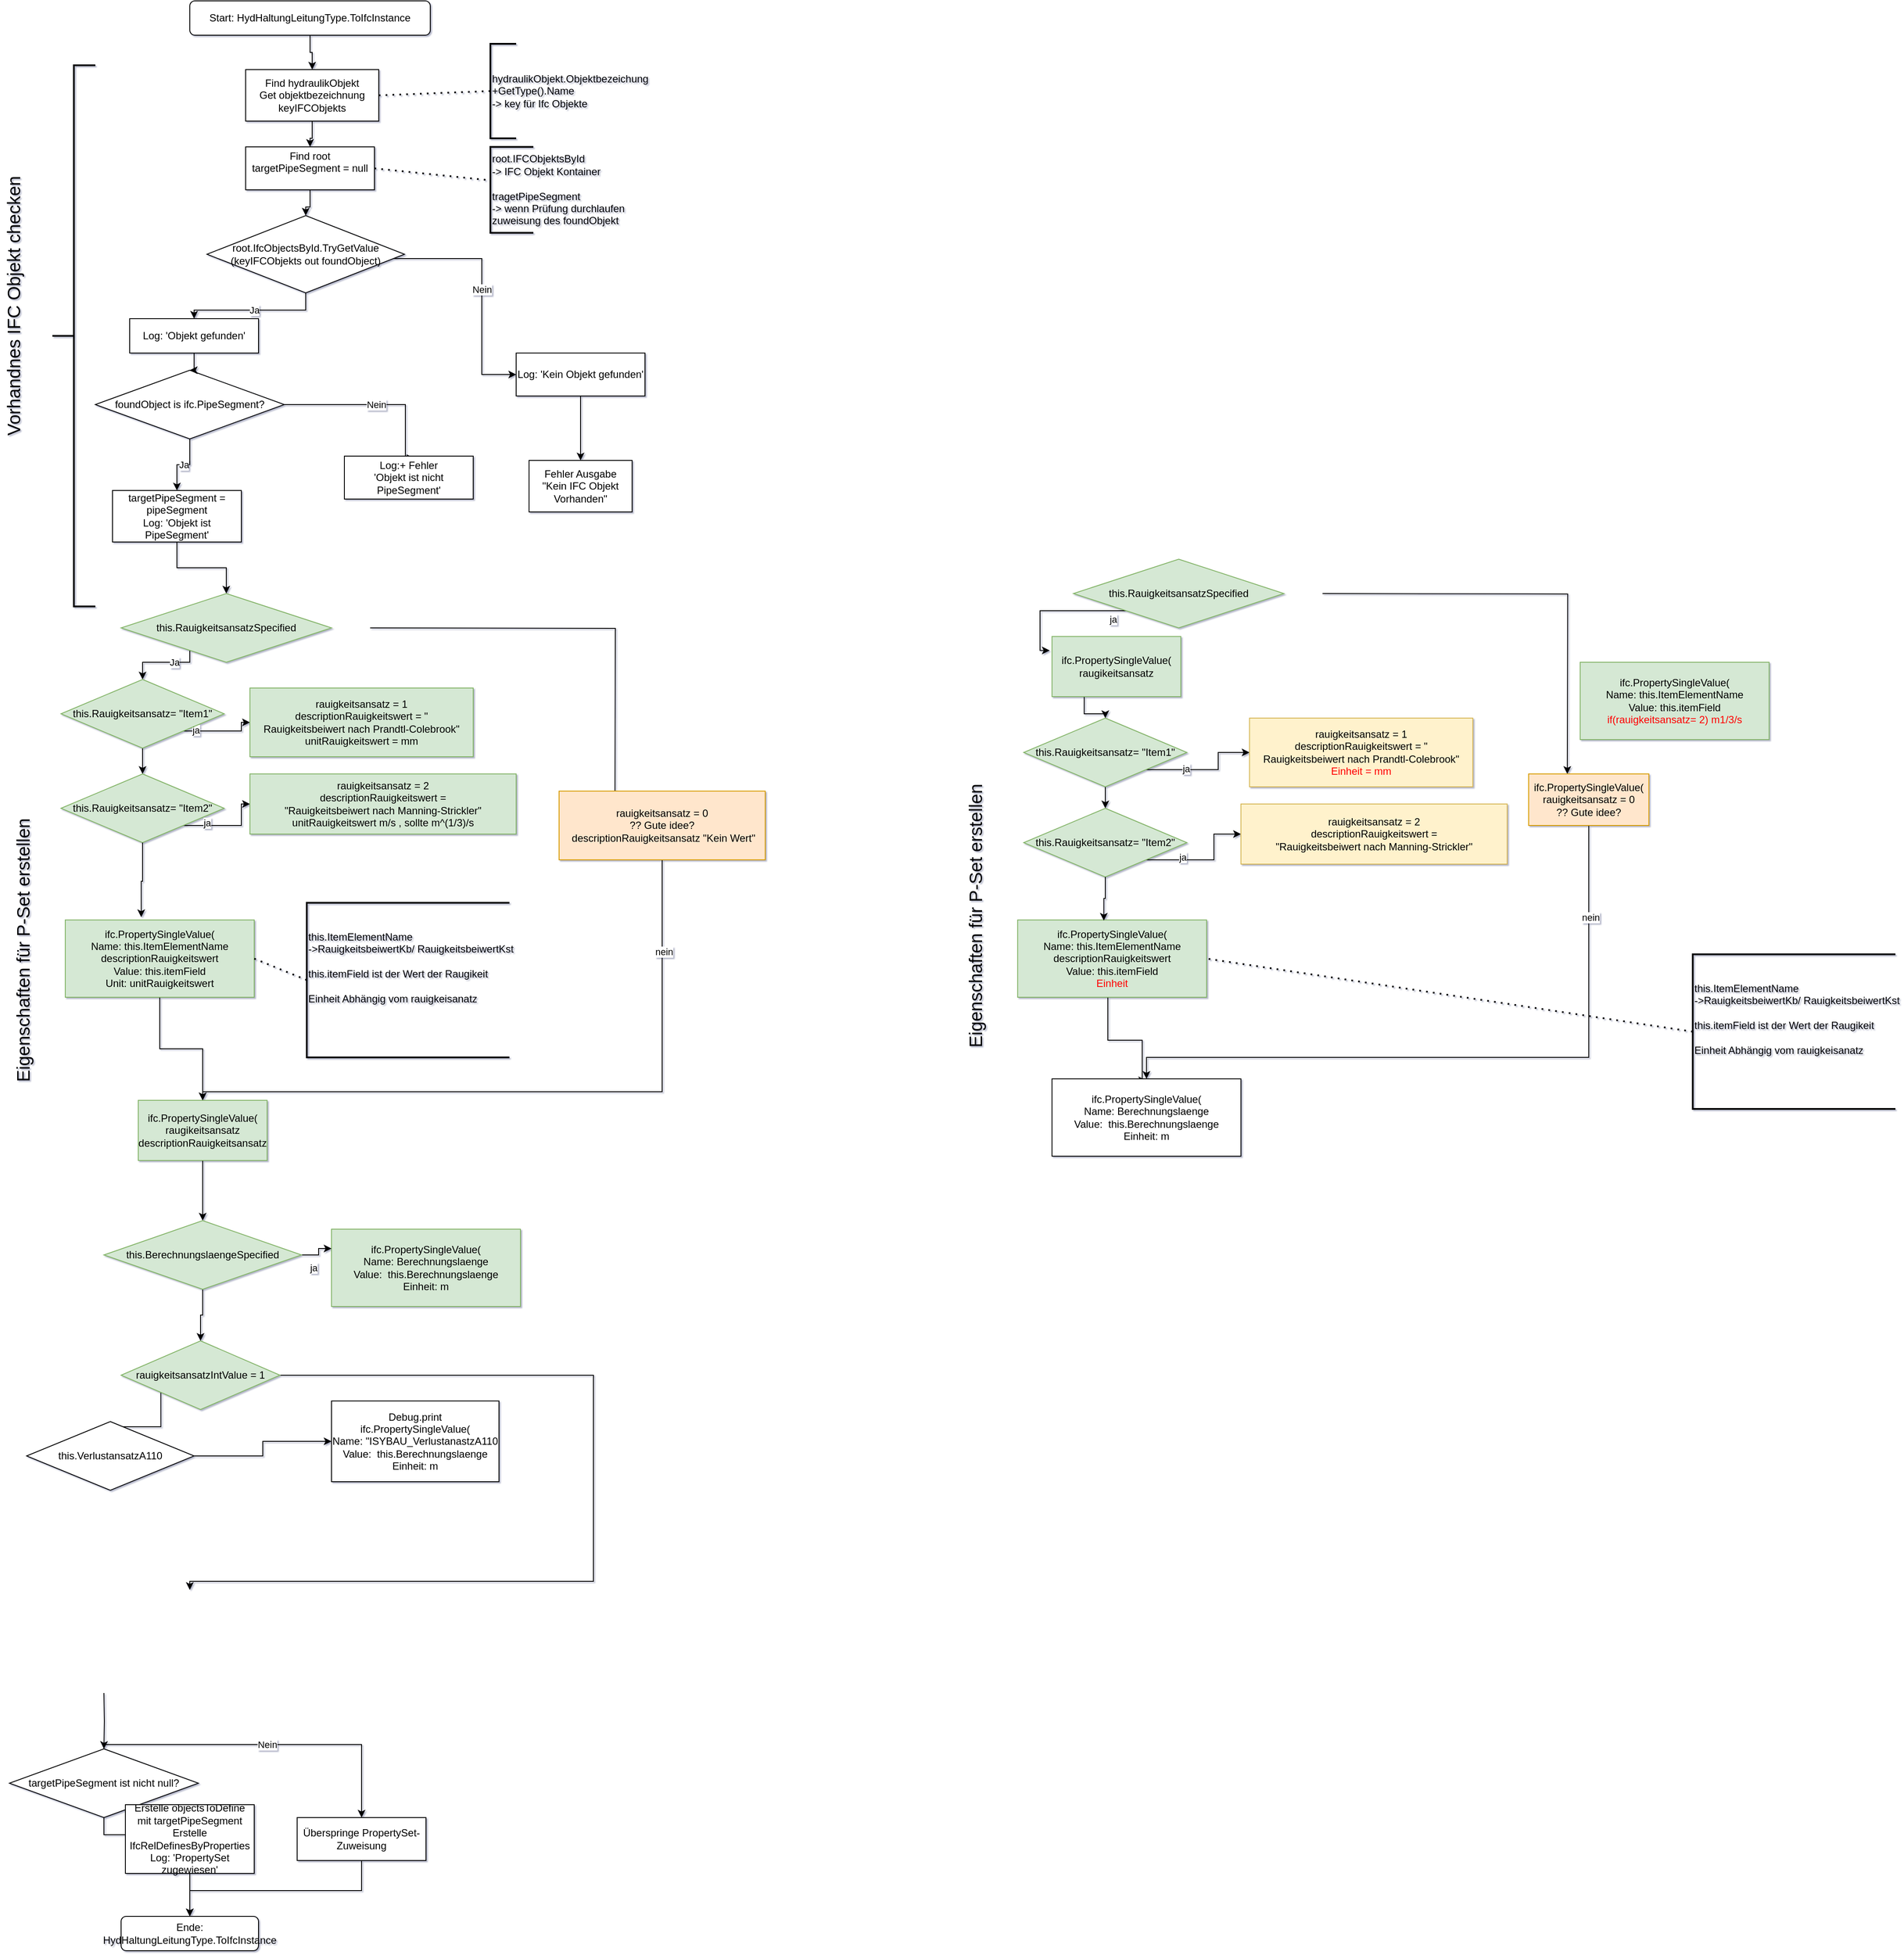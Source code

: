 <mxfile version="27.0.5">
  <diagram name="Page-1" id="I6leB8wDlI7fggWU5JeS">
    <mxGraphModel dx="1147" dy="712" grid="1" gridSize="10" guides="1" tooltips="1" connect="1" arrows="1" fold="1" page="1" pageScale="1" pageWidth="827" pageHeight="1169" math="0" shadow="1">
      <root>
        <mxCell id="0" />
        <mxCell id="1" parent="0" />
        <mxCell id="8WQwYC8tGG0bYnsITIaO-70" value="Start: HydHaltungLeitungType.ToIfcInstance" style="rounded=1;whiteSpace=wrap;html=1;" parent="1" vertex="1">
          <mxGeometry x="270" y="20" width="280" height="40" as="geometry" />
        </mxCell>
        <mxCell id="8WQwYC8tGG0bYnsITIaO-71" value="&lt;div&gt;Find hydraulikObjekt&lt;br&gt;Get objektbezeichnung&lt;br&gt;keyIFCObjekts&lt;/div&gt;" style="whiteSpace=wrap;html=1;" parent="1" vertex="1">
          <mxGeometry x="335" y="100" width="155" height="60" as="geometry" />
        </mxCell>
        <mxCell id="8WQwYC8tGG0bYnsITIaO-72" value="Find root &lt;br&gt;targetPipeSegment = null&lt;div&gt;&lt;br&gt;&lt;/div&gt;" style="whiteSpace=wrap;html=1;" parent="1" vertex="1">
          <mxGeometry x="335" y="190" width="150" height="50" as="geometry" />
        </mxCell>
        <mxCell id="8WQwYC8tGG0bYnsITIaO-73" value="root.IfcObjectsById.TryGetValue&lt;br&gt;(keyIFCObjekts out foundObject)" style="rhombus;whiteSpace=wrap;html=1;" parent="1" vertex="1">
          <mxGeometry x="290" y="270" width="230" height="90" as="geometry" />
        </mxCell>
        <mxCell id="8WQwYC8tGG0bYnsITIaO-75" value="Ja" style="edgeStyle=orthogonalEdgeStyle;rounded=0;orthogonalLoop=1;jettySize=auto;html=1;" parent="1" source="8WQwYC8tGG0bYnsITIaO-73" target="8WQwYC8tGG0bYnsITIaO-76" edge="1">
          <mxGeometry relative="1" as="geometry">
            <mxPoint x="410" y="360" as="sourcePoint" />
          </mxGeometry>
        </mxCell>
        <mxCell id="8WQwYC8tGG0bYnsITIaO-76" value="Log: &#39;Objekt gefunden&#39;" style="whiteSpace=wrap;html=1;" parent="1" vertex="1">
          <mxGeometry x="200" y="390" width="150" height="40" as="geometry" />
        </mxCell>
        <mxCell id="8WQwYC8tGG0bYnsITIaO-77" value="foundObject is ifc.PipeSegment?" style="rhombus;whiteSpace=wrap;html=1;" parent="1" vertex="1">
          <mxGeometry x="160" y="450" width="220" height="80" as="geometry" />
        </mxCell>
        <mxCell id="8WQwYC8tGG0bYnsITIaO-78" value="Ja" style="edgeStyle=orthogonalEdgeStyle;rounded=0;orthogonalLoop=1;jettySize=auto;html=1;" parent="1" source="8WQwYC8tGG0bYnsITIaO-77" target="8WQwYC8tGG0bYnsITIaO-79" edge="1">
          <mxGeometry relative="1" as="geometry">
            <mxPoint x="410" y="540" as="sourcePoint" />
          </mxGeometry>
        </mxCell>
        <mxCell id="8WQwYC8tGG0bYnsITIaO-79" value="targetPipeSegment = pipeSegment&lt;br&gt;Log: &#39;Objekt ist PipeSegment&#39;" style="whiteSpace=wrap;html=1;" parent="1" vertex="1">
          <mxGeometry x="180" y="590" width="150" height="60" as="geometry" />
        </mxCell>
        <mxCell id="8WQwYC8tGG0bYnsITIaO-80" value="Nein" style="edgeStyle=orthogonalEdgeStyle;rounded=0;orthogonalLoop=1;jettySize=auto;html=1;exitX=1;exitY=0.5;exitDx=0;exitDy=0;entryX=0.542;entryY=0.047;entryDx=0;entryDy=0;entryPerimeter=0;" parent="1" source="8WQwYC8tGG0bYnsITIaO-77" target="8WQwYC8tGG0bYnsITIaO-81" edge="1">
          <mxGeometry relative="1" as="geometry">
            <mxPoint x="303.75" y="500.0" as="sourcePoint" />
            <mxPoint x="521.25" y="559" as="targetPoint" />
            <Array as="points">
              <mxPoint x="521" y="490" />
            </Array>
          </mxGeometry>
        </mxCell>
        <mxCell id="8WQwYC8tGG0bYnsITIaO-81" value="Log:+ Fehler&lt;br&gt; &#39;Objekt ist nicht PipeSegment&#39;" style="whiteSpace=wrap;html=1;" parent="1" vertex="1">
          <mxGeometry x="450" y="550" width="150" height="50" as="geometry" />
        </mxCell>
        <mxCell id="8WQwYC8tGG0bYnsITIaO-82" value="Nein" style="edgeStyle=orthogonalEdgeStyle;rounded=0;orthogonalLoop=1;jettySize=auto;html=1;entryX=0;entryY=0.5;entryDx=0;entryDy=0;" parent="1" source="8WQwYC8tGG0bYnsITIaO-73" target="8WQwYC8tGG0bYnsITIaO-83" edge="1">
          <mxGeometry relative="1" as="geometry">
            <mxPoint x="520" y="320" as="sourcePoint" />
            <mxPoint x="610" y="320" as="targetPoint" />
            <Array as="points">
              <mxPoint x="610" y="320" />
              <mxPoint x="610" y="455" />
            </Array>
          </mxGeometry>
        </mxCell>
        <mxCell id="3h3WluHekqM8FcVTlRh4-4" value="" style="edgeStyle=orthogonalEdgeStyle;rounded=0;orthogonalLoop=1;jettySize=auto;html=1;" edge="1" parent="1" source="8WQwYC8tGG0bYnsITIaO-83" target="3h3WluHekqM8FcVTlRh4-3">
          <mxGeometry relative="1" as="geometry" />
        </mxCell>
        <mxCell id="8WQwYC8tGG0bYnsITIaO-83" value="Log: &#39;Kein Objekt gefunden&#39;" style="whiteSpace=wrap;html=1;" parent="1" vertex="1">
          <mxGeometry x="650" y="430" width="150" height="50" as="geometry" />
        </mxCell>
        <mxCell id="8WQwYC8tGG0bYnsITIaO-85" value="targetPipeSegment ist nicht null?" style="rhombus;whiteSpace=wrap;html=1;" parent="1" vertex="1">
          <mxGeometry x="60" y="2055" width="220" height="80" as="geometry" />
        </mxCell>
        <mxCell id="8WQwYC8tGG0bYnsITIaO-86" value="Ja" style="edgeStyle=orthogonalEdgeStyle;rounded=0;orthogonalLoop=1;jettySize=auto;html=1;" parent="1" source="8WQwYC8tGG0bYnsITIaO-85" target="8WQwYC8tGG0bYnsITIaO-87" edge="1">
          <mxGeometry relative="1" as="geometry">
            <mxPoint x="270" y="2090" as="sourcePoint" />
          </mxGeometry>
        </mxCell>
        <mxCell id="8WQwYC8tGG0bYnsITIaO-87" value="Erstelle objectsToDefine mit targetPipeSegment&lt;br&gt;Erstelle IfcRelDefinesByProperties&lt;br&gt;Log: &#39;PropertySet zugewiesen&#39;" style="whiteSpace=wrap;html=1;" parent="1" vertex="1">
          <mxGeometry x="195" y="2120" width="150" height="80" as="geometry" />
        </mxCell>
        <mxCell id="8WQwYC8tGG0bYnsITIaO-88" value="Nein" style="edgeStyle=orthogonalEdgeStyle;rounded=0;orthogonalLoop=1;jettySize=auto;html=1;" parent="1" source="8WQwYC8tGG0bYnsITIaO-85" target="8WQwYC8tGG0bYnsITIaO-89" edge="1">
          <mxGeometry relative="1" as="geometry">
            <mxPoint x="380" y="2050" as="sourcePoint" />
            <mxPoint x="470" y="2050" as="targetPoint" />
            <Array as="points">
              <mxPoint x="470" y="2050" />
              <mxPoint x="470" y="2160" />
            </Array>
          </mxGeometry>
        </mxCell>
        <mxCell id="8WQwYC8tGG0bYnsITIaO-89" value="Überspringe PropertySet-Zuweisung" style="whiteSpace=wrap;html=1;" parent="1" vertex="1">
          <mxGeometry x="395" y="2135" width="150" height="50" as="geometry" />
        </mxCell>
        <mxCell id="8WQwYC8tGG0bYnsITIaO-90" value="Ende: HydHaltungLeitungType.ToIfcInstance" style="rounded=1;whiteSpace=wrap;html=1;" parent="1" vertex="1">
          <mxGeometry x="190" y="2250" width="160" height="40" as="geometry" />
        </mxCell>
        <mxCell id="8WQwYC8tGG0bYnsITIaO-91" value="" style="edgeStyle=orthogonalEdgeStyle;rounded=0;orthogonalLoop=1;jettySize=auto;html=1;" parent="1" source="8WQwYC8tGG0bYnsITIaO-70" target="8WQwYC8tGG0bYnsITIaO-71" edge="1">
          <mxGeometry relative="1" as="geometry" />
        </mxCell>
        <mxCell id="8WQwYC8tGG0bYnsITIaO-92" value="" style="edgeStyle=orthogonalEdgeStyle;rounded=0;orthogonalLoop=1;jettySize=auto;html=1;" parent="1" source="8WQwYC8tGG0bYnsITIaO-71" target="8WQwYC8tGG0bYnsITIaO-72" edge="1">
          <mxGeometry relative="1" as="geometry" />
        </mxCell>
        <mxCell id="8WQwYC8tGG0bYnsITIaO-93" value="" style="edgeStyle=orthogonalEdgeStyle;rounded=0;orthogonalLoop=1;jettySize=auto;html=1;" parent="1" source="8WQwYC8tGG0bYnsITIaO-72" target="8WQwYC8tGG0bYnsITIaO-73" edge="1">
          <mxGeometry relative="1" as="geometry" />
        </mxCell>
        <mxCell id="8WQwYC8tGG0bYnsITIaO-94" value="" style="edgeStyle=orthogonalEdgeStyle;rounded=0;orthogonalLoop=1;jettySize=auto;html=1;" parent="1" source="8WQwYC8tGG0bYnsITIaO-76" target="8WQwYC8tGG0bYnsITIaO-77" edge="1">
          <mxGeometry relative="1" as="geometry" />
        </mxCell>
        <mxCell id="8WQwYC8tGG0bYnsITIaO-95" value="" style="edgeStyle=orthogonalEdgeStyle;rounded=0;orthogonalLoop=1;jettySize=auto;html=1;" parent="1" source="8WQwYC8tGG0bYnsITIaO-79" target="3h3WluHekqM8FcVTlRh4-9" edge="1">
          <mxGeometry relative="1" as="geometry">
            <mxPoint x="290" y="720" as="targetPoint" />
          </mxGeometry>
        </mxCell>
        <mxCell id="8WQwYC8tGG0bYnsITIaO-98" value="" style="edgeStyle=orthogonalEdgeStyle;rounded=0;orthogonalLoop=1;jettySize=auto;html=1;" parent="1" target="8WQwYC8tGG0bYnsITIaO-85" edge="1">
          <mxGeometry relative="1" as="geometry">
            <mxPoint x="170" y="1990" as="sourcePoint" />
          </mxGeometry>
        </mxCell>
        <mxCell id="8WQwYC8tGG0bYnsITIaO-99" value="" style="edgeStyle=orthogonalEdgeStyle;rounded=0;orthogonalLoop=1;jettySize=auto;html=1;" parent="1" source="8WQwYC8tGG0bYnsITIaO-87" target="8WQwYC8tGG0bYnsITIaO-90" edge="1">
          <mxGeometry relative="1" as="geometry" />
        </mxCell>
        <mxCell id="8WQwYC8tGG0bYnsITIaO-100" value="" style="edgeStyle=orthogonalEdgeStyle;rounded=0;orthogonalLoop=1;jettySize=auto;html=1;" parent="1" source="8WQwYC8tGG0bYnsITIaO-89" target="8WQwYC8tGG0bYnsITIaO-90" edge="1">
          <mxGeometry relative="1" as="geometry">
            <Array as="points">
              <mxPoint x="470" y="2220" />
              <mxPoint x="270" y="2220" />
            </Array>
          </mxGeometry>
        </mxCell>
        <mxCell id="8WQwYC8tGG0bYnsITIaO-101" value="&lt;br&gt;&lt;br&gt;hydraulikObjekt.Objektbezeichung&lt;br&gt;+GetType().Name&lt;br&gt;&lt;div&gt;-&amp;gt; key für Ifc Objekte&lt;/div&gt;&lt;div&gt;&lt;br&gt;&lt;/div&gt;&lt;div&gt;&lt;br&gt;&lt;/div&gt;" style="strokeWidth=2;html=1;shape=mxgraph.flowchart.annotation_1;align=left;pointerEvents=1;" parent="1" vertex="1">
          <mxGeometry x="620" y="70" width="30" height="110" as="geometry" />
        </mxCell>
        <mxCell id="8WQwYC8tGG0bYnsITIaO-103" value="root.IFCObjektsById&lt;br&gt;-&amp;gt; IFC Objekt Kontainer&lt;br&gt;&lt;br&gt;tragetPipeSegment &lt;br&gt;-&amp;gt; wenn Prüfung durchlaufen &lt;br&gt;zuweisung des foundObjekt" style="strokeWidth=2;html=1;shape=mxgraph.flowchart.annotation_1;align=left;pointerEvents=1;" parent="1" vertex="1">
          <mxGeometry x="620" y="190" width="50" height="100" as="geometry" />
        </mxCell>
        <mxCell id="8WQwYC8tGG0bYnsITIaO-104" value="" style="endArrow=none;dashed=1;html=1;dashPattern=1 3;strokeWidth=2;rounded=0;entryX=-0.047;entryY=0.387;entryDx=0;entryDy=0;entryPerimeter=0;exitX=1;exitY=0.5;exitDx=0;exitDy=0;" parent="1" source="8WQwYC8tGG0bYnsITIaO-72" target="8WQwYC8tGG0bYnsITIaO-103" edge="1">
          <mxGeometry width="50" height="50" relative="1" as="geometry">
            <mxPoint x="510" y="350" as="sourcePoint" />
            <mxPoint x="560" y="300" as="targetPoint" />
          </mxGeometry>
        </mxCell>
        <mxCell id="8WQwYC8tGG0bYnsITIaO-105" value="" style="endArrow=none;dashed=1;html=1;dashPattern=1 3;strokeWidth=2;rounded=0;exitX=1;exitY=0.5;exitDx=0;exitDy=0;entryX=0;entryY=0.5;entryDx=0;entryDy=0;entryPerimeter=0;" parent="1" source="8WQwYC8tGG0bYnsITIaO-71" target="8WQwYC8tGG0bYnsITIaO-101" edge="1">
          <mxGeometry width="50" height="50" relative="1" as="geometry">
            <mxPoint x="510" y="130" as="sourcePoint" />
            <mxPoint x="600" y="150" as="targetPoint" />
          </mxGeometry>
        </mxCell>
        <mxCell id="3h3WluHekqM8FcVTlRh4-3" value="Fehler Ausgabe&lt;br&gt;&quot;Kein IFC Objekt Vorhanden&quot;" style="whiteSpace=wrap;html=1;" vertex="1" parent="1">
          <mxGeometry x="665" y="555" width="120" height="60" as="geometry" />
        </mxCell>
        <mxCell id="3h3WluHekqM8FcVTlRh4-6" value="" style="strokeWidth=2;html=1;shape=mxgraph.flowchart.annotation_2;align=left;labelPosition=right;pointerEvents=1;" vertex="1" parent="1">
          <mxGeometry x="110" y="95" width="50" height="630" as="geometry" />
        </mxCell>
        <mxCell id="3h3WluHekqM8FcVTlRh4-7" value="&lt;font style=&quot;font-size: 21px;&quot;&gt;Vorhandnes IFC Objekt checken&lt;/font&gt;" style="text;html=1;align=center;verticalAlign=middle;whiteSpace=wrap;rounded=0;rotation=-90;" vertex="1" parent="1">
          <mxGeometry x="-130" y="360" width="388.93" height="30" as="geometry" />
        </mxCell>
        <mxCell id="3h3WluHekqM8FcVTlRh4-8" value="&lt;font style=&quot;font-size: 21px;&quot;&gt;Eigenschaften für P-Set erstellen&lt;/font&gt;" style="text;html=1;align=center;verticalAlign=middle;whiteSpace=wrap;rounded=0;rotation=-90;" vertex="1" parent="1">
          <mxGeometry x="-118.93" y="1110" width="388.93" height="30" as="geometry" />
        </mxCell>
        <mxCell id="3h3WluHekqM8FcVTlRh4-11" value="Ja" style="edgeStyle=orthogonalEdgeStyle;rounded=0;orthogonalLoop=1;jettySize=auto;html=1;exitX=0;exitY=1;exitDx=0;exitDy=0;" edge="1" parent="1" source="3h3WluHekqM8FcVTlRh4-9" target="3h3WluHekqM8FcVTlRh4-13">
          <mxGeometry relative="1" as="geometry">
            <mxPoint x="250" y="860" as="targetPoint" />
            <Array as="points">
              <mxPoint x="270" y="770" />
              <mxPoint x="270" y="790" />
              <mxPoint x="215" y="790" />
            </Array>
          </mxGeometry>
        </mxCell>
        <mxCell id="3h3WluHekqM8FcVTlRh4-34" style="rounded=0;orthogonalLoop=1;jettySize=auto;html=1;exitX=0.5;exitY=1;exitDx=0;exitDy=0;entryX=0.5;entryY=0;entryDx=0;entryDy=0;edgeStyle=elbowEdgeStyle;elbow=vertical;" edge="1" parent="1" source="3h3WluHekqM8FcVTlRh4-40" target="3h3WluHekqM8FcVTlRh4-25">
          <mxGeometry relative="1" as="geometry">
            <mxPoint x="240" y="1600" as="targetPoint" />
            <Array as="points">
              <mxPoint x="500" y="1290" />
            </Array>
          </mxGeometry>
        </mxCell>
        <mxCell id="3h3WluHekqM8FcVTlRh4-35" value="nein" style="edgeLabel;html=1;align=center;verticalAlign=middle;resizable=0;points=[];" vertex="1" connectable="0" parent="3h3WluHekqM8FcVTlRh4-34">
          <mxGeometry x="-0.737" y="2" relative="1" as="geometry">
            <mxPoint as="offset" />
          </mxGeometry>
        </mxCell>
        <mxCell id="3h3WluHekqM8FcVTlRh4-41" style="edgeStyle=orthogonalEdgeStyle;rounded=0;orthogonalLoop=1;jettySize=auto;html=1;entryX=0.5;entryY=0;entryDx=0;entryDy=0;" edge="1" parent="1">
          <mxGeometry relative="1" as="geometry">
            <mxPoint x="480.0" y="750" as="sourcePoint" />
            <mxPoint x="765" y="960" as="targetPoint" />
          </mxGeometry>
        </mxCell>
        <mxCell id="3h3WluHekqM8FcVTlRh4-9" value="this.RauigkeitsansatzSpecified" style="rhombus;whiteSpace=wrap;html=1;fillColor=#d5e8d4;strokeColor=#82b366;" vertex="1" parent="1">
          <mxGeometry x="190" y="710" width="245" height="80" as="geometry" />
        </mxCell>
        <mxCell id="3h3WluHekqM8FcVTlRh4-14" style="edgeStyle=orthogonalEdgeStyle;rounded=0;orthogonalLoop=1;jettySize=auto;html=1;exitX=0;exitY=1;exitDx=0;exitDy=0;" edge="1" parent="1" source="3h3WluHekqM8FcVTlRh4-13" target="3h3WluHekqM8FcVTlRh4-17">
          <mxGeometry relative="1" as="geometry">
            <mxPoint x="160" y="910" as="targetPoint" />
          </mxGeometry>
        </mxCell>
        <mxCell id="3h3WluHekqM8FcVTlRh4-16" value="ja" style="edgeLabel;html=1;align=center;verticalAlign=middle;resizable=0;points=[];" vertex="1" connectable="0" parent="3h3WluHekqM8FcVTlRh4-14">
          <mxGeometry x="0.2" y="1" relative="1" as="geometry">
            <mxPoint as="offset" />
          </mxGeometry>
        </mxCell>
        <mxCell id="3h3WluHekqM8FcVTlRh4-76" style="edgeStyle=orthogonalEdgeStyle;rounded=0;orthogonalLoop=1;jettySize=auto;html=1;exitX=0.5;exitY=1;exitDx=0;exitDy=0;entryX=0.5;entryY=0;entryDx=0;entryDy=0;" edge="1" parent="1" source="3h3WluHekqM8FcVTlRh4-13" target="3h3WluHekqM8FcVTlRh4-19">
          <mxGeometry relative="1" as="geometry" />
        </mxCell>
        <mxCell id="3h3WluHekqM8FcVTlRh4-13" value="this.Rauigkeitsansatz= &quot;Item1&quot;" style="rhombus;whiteSpace=wrap;html=1;fillColor=#d5e8d4;strokeColor=#82b366;" vertex="1" parent="1">
          <mxGeometry x="120" y="810" width="190" height="80" as="geometry" />
        </mxCell>
        <mxCell id="3h3WluHekqM8FcVTlRh4-17" value="rauigkeitsansatz = 1&lt;br&gt;descriptionRauigkeitswert = &quot;&lt;br&gt;&lt;div class=&quot;TabZelleklein&quot; id=&quot;802660&quot;&gt;Rauigkeitsbeiwert nach Prandtl-Colebrook&quot;&lt;/div&gt;&lt;div class=&quot;TabZelleklein&quot;&gt;unitRauigkeitswert = mm&lt;/div&gt;" style="rounded=0;whiteSpace=wrap;html=1;fillColor=#d5e8d4;strokeColor=#82b366;" vertex="1" parent="1">
          <mxGeometry x="340" y="820" width="260" height="80" as="geometry" />
        </mxCell>
        <mxCell id="3h3WluHekqM8FcVTlRh4-20" style="edgeStyle=orthogonalEdgeStyle;rounded=0;orthogonalLoop=1;jettySize=auto;html=1;exitX=0;exitY=1;exitDx=0;exitDy=0;" edge="1" parent="1" source="3h3WluHekqM8FcVTlRh4-19" target="3h3WluHekqM8FcVTlRh4-21">
          <mxGeometry relative="1" as="geometry">
            <mxPoint x="217.714" y="1180" as="targetPoint" />
          </mxGeometry>
        </mxCell>
        <mxCell id="3h3WluHekqM8FcVTlRh4-22" value="ja" style="edgeLabel;html=1;align=center;verticalAlign=middle;resizable=0;points=[];" vertex="1" connectable="0" parent="3h3WluHekqM8FcVTlRh4-20">
          <mxGeometry x="-0.192" y="2" relative="1" as="geometry">
            <mxPoint x="42" y="-1" as="offset" />
          </mxGeometry>
        </mxCell>
        <mxCell id="3h3WluHekqM8FcVTlRh4-19" value="this.Rauigkeitsansatz= &quot;Item2&quot;" style="rhombus;whiteSpace=wrap;html=1;fillColor=#d5e8d4;strokeColor=#82b366;" vertex="1" parent="1">
          <mxGeometry x="120" y="920" width="190" height="80" as="geometry" />
        </mxCell>
        <mxCell id="3h3WluHekqM8FcVTlRh4-21" value="rauigkeitsansatz = 2&lt;br&gt;&lt;div class=&quot;TabZelleklein&quot; id=&quot;866396&quot;&gt;descriptionRauigkeitswert = &lt;br&gt;&quot;Rauigkeitsbeiwert nach Manning-Strickler&quot;&lt;br&gt;unitRauigkeitswert m/s , sollte m^(1/3)/s&lt;/div&gt;" style="rounded=0;whiteSpace=wrap;html=1;fillColor=#d5e8d4;strokeColor=#82b366;" vertex="1" parent="1">
          <mxGeometry x="340" y="920" width="310" height="70" as="geometry" />
        </mxCell>
        <mxCell id="3h3WluHekqM8FcVTlRh4-86" style="edgeStyle=orthogonalEdgeStyle;rounded=0;orthogonalLoop=1;jettySize=auto;html=1;entryX=0.5;entryY=0;entryDx=0;entryDy=0;" edge="1" parent="1" source="3h3WluHekqM8FcVTlRh4-25" target="3h3WluHekqM8FcVTlRh4-85">
          <mxGeometry relative="1" as="geometry" />
        </mxCell>
        <mxCell id="3h3WluHekqM8FcVTlRh4-25" value="ifc.PropertySingleValue(&lt;br&gt;&lt;div&gt;raugikeitsansatz&lt;/div&gt;&lt;div&gt;descriptionRauigkeitsansatz &lt;br&gt;&lt;/div&gt;" style="rounded=0;whiteSpace=wrap;html=1;fillColor=#d5e8d4;strokeColor=#82b366;" vertex="1" parent="1">
          <mxGeometry x="210" y="1300" width="150" height="70" as="geometry" />
        </mxCell>
        <mxCell id="3h3WluHekqM8FcVTlRh4-78" style="edgeStyle=orthogonalEdgeStyle;rounded=0;orthogonalLoop=1;jettySize=auto;html=1;entryX=0.5;entryY=0;entryDx=0;entryDy=0;" edge="1" parent="1" source="3h3WluHekqM8FcVTlRh4-26" target="3h3WluHekqM8FcVTlRh4-25">
          <mxGeometry relative="1" as="geometry" />
        </mxCell>
        <mxCell id="3h3WluHekqM8FcVTlRh4-26" value="ifc.PropertySingleValue(&lt;br&gt;Name: this.ItemElementName&lt;br&gt;descriptionRauigkeitswert &lt;br&gt;&lt;div&gt;Value: this.itemField&lt;/div&gt;&lt;div&gt;Unit: unitRauigkeitswert&lt;/div&gt;" style="whiteSpace=wrap;html=1;rounded=0;fillColor=#d5e8d4;strokeColor=#82b366;" vertex="1" parent="1">
          <mxGeometry x="125" y="1090" width="220" height="90" as="geometry" />
        </mxCell>
        <mxCell id="3h3WluHekqM8FcVTlRh4-31" value="this.ItemElementName &lt;br&gt;&lt;div&gt; -&amp;gt;RauigkeitsbeiwertKb/ RauigkeitsbeiwertKst &lt;br&gt;&lt;/div&gt;&lt;div&gt;&lt;br&gt;&lt;/div&gt;&lt;div&gt;this.itemField ist der Wert der Raugikeit&lt;br&gt;&lt;br&gt;Einheit Abhängig vom rauigkeisanatz&lt;br&gt;&lt;br&gt;&lt;br&gt;&lt;/div&gt;" style="strokeWidth=2;html=1;shape=mxgraph.flowchart.annotation_1;align=left;pointerEvents=1;" vertex="1" parent="1">
          <mxGeometry x="406.2" y="1070" width="236" height="180" as="geometry" />
        </mxCell>
        <mxCell id="3h3WluHekqM8FcVTlRh4-33" value="" style="endArrow=none;dashed=1;html=1;dashPattern=1 3;strokeWidth=2;rounded=0;entryX=1;entryY=0.5;entryDx=0;entryDy=0;exitX=0;exitY=0.5;exitDx=0;exitDy=0;exitPerimeter=0;" edge="1" parent="1" source="3h3WluHekqM8FcVTlRh4-31" target="3h3WluHekqM8FcVTlRh4-26">
          <mxGeometry width="50" height="50" relative="1" as="geometry">
            <mxPoint x="756.2" y="1065" as="sourcePoint" />
            <mxPoint x="806.2" y="1015" as="targetPoint" />
          </mxGeometry>
        </mxCell>
        <mxCell id="3h3WluHekqM8FcVTlRh4-36" value="ifc.PropertySingleValue(&lt;br&gt;Name: Berechnungslaenge&lt;br&gt;Value:&amp;nbsp; this.Berechnungslaenge&lt;br&gt;Einheit: m" style="whiteSpace=wrap;html=1;rounded=0;fillColor=#d5e8d4;strokeColor=#82b366;" vertex="1" parent="1">
          <mxGeometry x="435" y="1450" width="220" height="90" as="geometry" />
        </mxCell>
        <mxCell id="3h3WluHekqM8FcVTlRh4-40" value="rauigkeitsansatz = 0&lt;br&gt;?? Gute idee?&lt;br&gt;&amp;nbsp;descriptionRauigkeitsansatz &quot;Kein Wert&quot;" style="rounded=0;whiteSpace=wrap;html=1;fillColor=#ffe6cc;strokeColor=#d79b00;" vertex="1" parent="1">
          <mxGeometry x="700" y="940" width="240" height="80" as="geometry" />
        </mxCell>
        <mxCell id="3h3WluHekqM8FcVTlRh4-45" value="&lt;font style=&quot;font-size: 21px;&quot;&gt;Eigenschaften für P-Set erstellen&lt;/font&gt;" style="text;html=1;align=center;verticalAlign=middle;whiteSpace=wrap;rounded=0;rotation=-90;" vertex="1" parent="1">
          <mxGeometry x="990" y="1070" width="388.93" height="30" as="geometry" />
        </mxCell>
        <mxCell id="3h3WluHekqM8FcVTlRh4-49" style="edgeStyle=orthogonalEdgeStyle;rounded=0;orthogonalLoop=1;jettySize=auto;html=1;exitX=0;exitY=1;exitDx=0;exitDy=0;entryX=-0.018;entryY=0.233;entryDx=0;entryDy=0;entryPerimeter=0;" edge="1" parent="1" source="3h3WluHekqM8FcVTlRh4-54" target="3h3WluHekqM8FcVTlRh4-64">
          <mxGeometry relative="1" as="geometry">
            <mxPoint x="1248.93" y="990" as="targetPoint" />
            <mxPoint x="1370.15" y="730" as="sourcePoint" />
            <Array as="points">
              <mxPoint x="1260" y="730" />
              <mxPoint x="1260" y="776" />
            </Array>
          </mxGeometry>
        </mxCell>
        <mxCell id="3h3WluHekqM8FcVTlRh4-50" value="ja" style="edgeLabel;html=1;align=center;verticalAlign=middle;resizable=0;points=[];" vertex="1" connectable="0" parent="3h3WluHekqM8FcVTlRh4-49">
          <mxGeometry x="-0.747" y="1" relative="1" as="geometry">
            <mxPoint x="5" y="9" as="offset" />
          </mxGeometry>
        </mxCell>
        <mxCell id="3h3WluHekqM8FcVTlRh4-51" style="rounded=0;orthogonalLoop=1;jettySize=auto;html=1;exitX=0.5;exitY=1;exitDx=0;exitDy=0;entryX=0.5;entryY=0;entryDx=0;entryDy=0;edgeStyle=elbowEdgeStyle;elbow=vertical;" edge="1" parent="1" source="3h3WluHekqM8FcVTlRh4-70" target="3h3WluHekqM8FcVTlRh4-69">
          <mxGeometry relative="1" as="geometry">
            <mxPoint x="1348.93" y="1560" as="targetPoint" />
            <Array as="points">
              <mxPoint x="1608.93" y="1250" />
            </Array>
          </mxGeometry>
        </mxCell>
        <mxCell id="3h3WluHekqM8FcVTlRh4-52" value="nein" style="edgeLabel;html=1;align=center;verticalAlign=middle;resizable=0;points=[];" vertex="1" connectable="0" parent="3h3WluHekqM8FcVTlRh4-51">
          <mxGeometry x="-0.737" y="2" relative="1" as="geometry">
            <mxPoint as="offset" />
          </mxGeometry>
        </mxCell>
        <mxCell id="3h3WluHekqM8FcVTlRh4-53" style="edgeStyle=orthogonalEdgeStyle;rounded=0;orthogonalLoop=1;jettySize=auto;html=1;entryX=0.5;entryY=0;entryDx=0;entryDy=0;" edge="1" parent="1">
          <mxGeometry relative="1" as="geometry">
            <mxPoint x="1588.93" y="710" as="sourcePoint" />
            <mxPoint x="1873.93" y="920" as="targetPoint" />
          </mxGeometry>
        </mxCell>
        <mxCell id="3h3WluHekqM8FcVTlRh4-54" value="this.RauigkeitsansatzSpecified" style="rhombus;whiteSpace=wrap;html=1;fillColor=#d5e8d4;strokeColor=#82b366;" vertex="1" parent="1">
          <mxGeometry x="1298.93" y="670" width="245" height="80" as="geometry" />
        </mxCell>
        <mxCell id="3h3WluHekqM8FcVTlRh4-55" style="edgeStyle=orthogonalEdgeStyle;rounded=0;orthogonalLoop=1;jettySize=auto;html=1;exitX=0;exitY=1;exitDx=0;exitDy=0;" edge="1" parent="1" source="3h3WluHekqM8FcVTlRh4-57" target="3h3WluHekqM8FcVTlRh4-58">
          <mxGeometry relative="1" as="geometry">
            <mxPoint x="708.93" y="1140" as="targetPoint" />
          </mxGeometry>
        </mxCell>
        <mxCell id="3h3WluHekqM8FcVTlRh4-56" value="ja" style="edgeLabel;html=1;align=center;verticalAlign=middle;resizable=0;points=[];" vertex="1" connectable="0" parent="3h3WluHekqM8FcVTlRh4-55">
          <mxGeometry x="0.2" y="1" relative="1" as="geometry">
            <mxPoint as="offset" />
          </mxGeometry>
        </mxCell>
        <mxCell id="3h3WluHekqM8FcVTlRh4-74" style="edgeStyle=orthogonalEdgeStyle;rounded=0;orthogonalLoop=1;jettySize=auto;html=1;exitX=0.5;exitY=1;exitDx=0;exitDy=0;entryX=0.5;entryY=0;entryDx=0;entryDy=0;" edge="1" parent="1" source="3h3WluHekqM8FcVTlRh4-57" target="3h3WluHekqM8FcVTlRh4-61">
          <mxGeometry relative="1" as="geometry" />
        </mxCell>
        <mxCell id="3h3WluHekqM8FcVTlRh4-57" value="this.Rauigkeitsansatz= &quot;Item1&quot;" style="rhombus;whiteSpace=wrap;html=1;fillColor=#d5e8d4;strokeColor=#82b366;" vertex="1" parent="1">
          <mxGeometry x="1241" y="855" width="190" height="80" as="geometry" />
        </mxCell>
        <mxCell id="3h3WluHekqM8FcVTlRh4-58" value="rauigkeitsansatz = 1&lt;br&gt;descriptionRauigkeitswert = &quot;&lt;br&gt;&lt;div class=&quot;TabZelleklein&quot; id=&quot;802660&quot;&gt;Rauigkeitsbeiwert nach Prandtl-Colebrook&quot;&lt;/div&gt;&lt;span style=&quot;color: light-dark(rgb(255, 0, 0), rgb(237, 237, 237));&quot;&gt;Einheit = mm&lt;/span&gt;" style="rounded=0;whiteSpace=wrap;html=1;fillColor=#fff2cc;strokeColor=#d6b656;" vertex="1" parent="1">
          <mxGeometry x="1503.93" y="855" width="260" height="80" as="geometry" />
        </mxCell>
        <mxCell id="3h3WluHekqM8FcVTlRh4-59" style="edgeStyle=orthogonalEdgeStyle;rounded=0;orthogonalLoop=1;jettySize=auto;html=1;exitX=0;exitY=1;exitDx=0;exitDy=0;" edge="1" parent="1" source="3h3WluHekqM8FcVTlRh4-61" target="3h3WluHekqM8FcVTlRh4-62">
          <mxGeometry relative="1" as="geometry">
            <mxPoint x="1326.644" y="1140" as="targetPoint" />
          </mxGeometry>
        </mxCell>
        <mxCell id="3h3WluHekqM8FcVTlRh4-60" value="ja" style="edgeLabel;html=1;align=center;verticalAlign=middle;resizable=0;points=[];" vertex="1" connectable="0" parent="3h3WluHekqM8FcVTlRh4-59">
          <mxGeometry x="-0.192" y="2" relative="1" as="geometry">
            <mxPoint x="42" y="-1" as="offset" />
          </mxGeometry>
        </mxCell>
        <mxCell id="3h3WluHekqM8FcVTlRh4-61" value="this.Rauigkeitsansatz= &quot;Item2&quot;" style="rhombus;whiteSpace=wrap;html=1;fillColor=#d5e8d4;strokeColor=#82b366;" vertex="1" parent="1">
          <mxGeometry x="1241" y="960" width="190" height="80" as="geometry" />
        </mxCell>
        <mxCell id="3h3WluHekqM8FcVTlRh4-62" value="rauigkeitsansatz = 2&lt;br&gt;&lt;div class=&quot;TabZelleklein&quot; id=&quot;866396&quot;&gt;descriptionRauigkeitswert = &lt;br&gt;&quot;Rauigkeitsbeiwert nach Manning-Strickler&quot;&lt;/div&gt;" style="rounded=0;whiteSpace=wrap;html=1;fillColor=#fff2cc;strokeColor=#d6b656;" vertex="1" parent="1">
          <mxGeometry x="1493.93" y="955" width="310" height="70" as="geometry" />
        </mxCell>
        <mxCell id="3h3WluHekqM8FcVTlRh4-73" style="edgeStyle=orthogonalEdgeStyle;rounded=0;orthogonalLoop=1;jettySize=auto;html=1;exitX=0.25;exitY=1;exitDx=0;exitDy=0;" edge="1" parent="1" source="3h3WluHekqM8FcVTlRh4-64" target="3h3WluHekqM8FcVTlRh4-57">
          <mxGeometry relative="1" as="geometry" />
        </mxCell>
        <mxCell id="3h3WluHekqM8FcVTlRh4-64" value="ifc.PropertySingleValue(&lt;br&gt;raugikeitsansatz" style="rounded=0;whiteSpace=wrap;html=1;fillColor=#d5e8d4;strokeColor=#82b366;" vertex="1" parent="1">
          <mxGeometry x="1273.93" y="760" width="150" height="70" as="geometry" />
        </mxCell>
        <mxCell id="3h3WluHekqM8FcVTlRh4-65" value="" style="edgeStyle=orthogonalEdgeStyle;rounded=0;orthogonalLoop=1;jettySize=auto;html=1;entryX=0.498;entryY=0.019;entryDx=0;entryDy=0;entryPerimeter=0;" edge="1" parent="1" source="3h3WluHekqM8FcVTlRh4-66" target="3h3WluHekqM8FcVTlRh4-69">
          <mxGeometry relative="1" as="geometry">
            <mxPoint x="1379.93" y="1270" as="targetPoint" />
            <Array as="points">
              <mxPoint x="1338.93" y="1230" />
              <mxPoint x="1378.93" y="1230" />
              <mxPoint x="1378.93" y="1277" />
            </Array>
          </mxGeometry>
        </mxCell>
        <mxCell id="3h3WluHekqM8FcVTlRh4-66" value="ifc.PropertySingleValue(&lt;br&gt;Name: this.ItemElementName&lt;br&gt;descriptionRauigkeitswert &lt;br&gt;Value: this.itemField&lt;br&gt;&lt;span style=&quot;color: light-dark(rgb(255, 0, 0), rgb(237, 237, 237));&quot;&gt;Einheit&lt;/span&gt;" style="whiteSpace=wrap;html=1;rounded=0;fillColor=#d5e8d4;strokeColor=#82b366;" vertex="1" parent="1">
          <mxGeometry x="1233.93" y="1090" width="220" height="90" as="geometry" />
        </mxCell>
        <mxCell id="3h3WluHekqM8FcVTlRh4-67" value="this.ItemElementName &lt;br&gt;&lt;div&gt; -&amp;gt;RauigkeitsbeiwertKb/ RauigkeitsbeiwertKst &lt;br&gt;&lt;/div&gt;&lt;div&gt;&lt;br&gt;&lt;/div&gt;&lt;div&gt;this.itemField ist der Wert der Raugikeit&lt;br&gt;&lt;br&gt;Einheit Abhängig vom rauigkeisanatz&lt;br&gt;&lt;br&gt;&lt;br&gt;&lt;/div&gt;" style="strokeWidth=2;html=1;shape=mxgraph.flowchart.annotation_1;align=left;pointerEvents=1;" vertex="1" parent="1">
          <mxGeometry x="2020" y="1130" width="236" height="180" as="geometry" />
        </mxCell>
        <mxCell id="3h3WluHekqM8FcVTlRh4-68" value="" style="endArrow=none;dashed=1;html=1;dashPattern=1 3;strokeWidth=2;rounded=0;entryX=1;entryY=0.5;entryDx=0;entryDy=0;exitX=0;exitY=0.5;exitDx=0;exitDy=0;exitPerimeter=0;" edge="1" parent="1" source="3h3WluHekqM8FcVTlRh4-67" target="3h3WluHekqM8FcVTlRh4-66">
          <mxGeometry width="50" height="50" relative="1" as="geometry">
            <mxPoint x="1865.13" y="1025" as="sourcePoint" />
            <mxPoint x="1915.13" y="975" as="targetPoint" />
          </mxGeometry>
        </mxCell>
        <mxCell id="3h3WluHekqM8FcVTlRh4-69" value="ifc.PropertySingleValue(&lt;br&gt;Name: Berechnungslaenge&lt;br&gt;Value:&amp;nbsp; this.Berechnungslaenge&lt;br&gt;Einheit: m" style="whiteSpace=wrap;html=1;rounded=0;" vertex="1" parent="1">
          <mxGeometry x="1273.93" y="1275" width="220" height="90" as="geometry" />
        </mxCell>
        <mxCell id="3h3WluHekqM8FcVTlRh4-70" value="ifc.PropertySingleValue(&lt;br&gt;rauigkeitsansatz = 0&lt;br&gt;?? Gute idee?" style="rounded=0;whiteSpace=wrap;html=1;fillColor=#ffe6cc;strokeColor=#d79b00;" vertex="1" parent="1">
          <mxGeometry x="1828.93" y="920" width="140" height="60" as="geometry" />
        </mxCell>
        <mxCell id="3h3WluHekqM8FcVTlRh4-71" value="ifc.PropertySingleValue(&lt;br&gt;Name: this.ItemElementName&lt;br&gt;Value: this.itemField&lt;span style=&quot;color: light-dark(rgb(255, 0, 0), rgb(237, 237, 237));&quot;&gt;&lt;br&gt;if(rauigkeitsansatz= 2) m&lt;span class=&quot;Hoch&quot;&gt;1/3&lt;/span&gt;/s&lt;/span&gt;" style="whiteSpace=wrap;html=1;rounded=0;fillColor=#d5e8d4;strokeColor=#82b366;" vertex="1" parent="1">
          <mxGeometry x="1888.93" y="790" width="220" height="90" as="geometry" />
        </mxCell>
        <mxCell id="3h3WluHekqM8FcVTlRh4-75" style="edgeStyle=orthogonalEdgeStyle;rounded=0;orthogonalLoop=1;jettySize=auto;html=1;exitX=0.5;exitY=1;exitDx=0;exitDy=0;entryX=0.456;entryY=0.009;entryDx=0;entryDy=0;entryPerimeter=0;" edge="1" parent="1" source="3h3WluHekqM8FcVTlRh4-61" target="3h3WluHekqM8FcVTlRh4-66">
          <mxGeometry relative="1" as="geometry" />
        </mxCell>
        <mxCell id="3h3WluHekqM8FcVTlRh4-77" style="edgeStyle=orthogonalEdgeStyle;rounded=0;orthogonalLoop=1;jettySize=auto;html=1;exitX=0.5;exitY=1;exitDx=0;exitDy=0;entryX=0.402;entryY=-0.036;entryDx=0;entryDy=0;entryPerimeter=0;" edge="1" parent="1" source="3h3WluHekqM8FcVTlRh4-19" target="3h3WluHekqM8FcVTlRh4-26">
          <mxGeometry relative="1" as="geometry" />
        </mxCell>
        <mxCell id="3h3WluHekqM8FcVTlRh4-83" style="edgeStyle=orthogonalEdgeStyle;rounded=0;orthogonalLoop=1;jettySize=auto;html=1;exitX=0;exitY=1;exitDx=0;exitDy=0;" edge="1" parent="1" source="3h3WluHekqM8FcVTlRh4-81" target="3h3WluHekqM8FcVTlRh4-84">
          <mxGeometry relative="1" as="geometry">
            <mxPoint x="236.158" y="1650" as="targetPoint" />
          </mxGeometry>
        </mxCell>
        <mxCell id="3h3WluHekqM8FcVTlRh4-92" style="edgeStyle=orthogonalEdgeStyle;rounded=0;orthogonalLoop=1;jettySize=auto;html=1;" edge="1" parent="1" source="3h3WluHekqM8FcVTlRh4-81">
          <mxGeometry relative="1" as="geometry">
            <mxPoint x="270" y="1870" as="targetPoint" />
            <Array as="points">
              <mxPoint x="740" y="1620" />
              <mxPoint x="740" y="1860" />
            </Array>
          </mxGeometry>
        </mxCell>
        <mxCell id="3h3WluHekqM8FcVTlRh4-81" value="rauigkeitsansatzIntValue = 1" style="rhombus;whiteSpace=wrap;html=1;fillColor=#d5e8d4;strokeColor=#82b366;" vertex="1" parent="1">
          <mxGeometry x="190" y="1580" width="185" height="80" as="geometry" />
        </mxCell>
        <mxCell id="3h3WluHekqM8FcVTlRh4-90" style="edgeStyle=orthogonalEdgeStyle;rounded=0;orthogonalLoop=1;jettySize=auto;html=1;" edge="1" parent="1" source="3h3WluHekqM8FcVTlRh4-84" target="3h3WluHekqM8FcVTlRh4-91">
          <mxGeometry relative="1" as="geometry">
            <mxPoint x="410" y="1714" as="targetPoint" />
          </mxGeometry>
        </mxCell>
        <mxCell id="3h3WluHekqM8FcVTlRh4-84" value="this.VerlustansatzA110" style="rhombus;whiteSpace=wrap;html=1;" vertex="1" parent="1">
          <mxGeometry x="80" y="1674" width="195" height="80" as="geometry" />
        </mxCell>
        <mxCell id="3h3WluHekqM8FcVTlRh4-87" style="edgeStyle=orthogonalEdgeStyle;rounded=0;orthogonalLoop=1;jettySize=auto;html=1;entryX=0;entryY=0.25;entryDx=0;entryDy=0;" edge="1" parent="1" source="3h3WluHekqM8FcVTlRh4-85" target="3h3WluHekqM8FcVTlRh4-36">
          <mxGeometry relative="1" as="geometry" />
        </mxCell>
        <mxCell id="3h3WluHekqM8FcVTlRh4-88" value="ja" style="edgeLabel;html=1;align=center;verticalAlign=middle;resizable=0;points=[];" vertex="1" connectable="0" parent="3h3WluHekqM8FcVTlRh4-87">
          <mxGeometry x="-0.289" y="1" relative="1" as="geometry">
            <mxPoint x="-1" y="16" as="offset" />
          </mxGeometry>
        </mxCell>
        <mxCell id="3h3WluHekqM8FcVTlRh4-89" style="edgeStyle=orthogonalEdgeStyle;rounded=0;orthogonalLoop=1;jettySize=auto;html=1;entryX=0.5;entryY=0;entryDx=0;entryDy=0;" edge="1" parent="1" source="3h3WluHekqM8FcVTlRh4-85" target="3h3WluHekqM8FcVTlRh4-81">
          <mxGeometry relative="1" as="geometry" />
        </mxCell>
        <mxCell id="3h3WluHekqM8FcVTlRh4-85" value="this.BerechnungslaengeSpecified" style="rhombus;whiteSpace=wrap;html=1;fillColor=#d5e8d4;strokeColor=#82b366;" vertex="1" parent="1">
          <mxGeometry x="170" y="1440" width="230" height="80" as="geometry" />
        </mxCell>
        <mxCell id="3h3WluHekqM8FcVTlRh4-91" value="Debug.print&lt;br&gt;ifc.PropertySingleValue(&lt;br&gt;Name: &quot;ISYBAU_VerlustanastzA110&lt;br&gt;Value:&amp;nbsp; this.Berechnungslaenge&lt;br&gt;Einheit: m" style="rounded=0;whiteSpace=wrap;html=1;" vertex="1" parent="1">
          <mxGeometry x="435" y="1650" width="195" height="94" as="geometry" />
        </mxCell>
      </root>
    </mxGraphModel>
  </diagram>
</mxfile>
